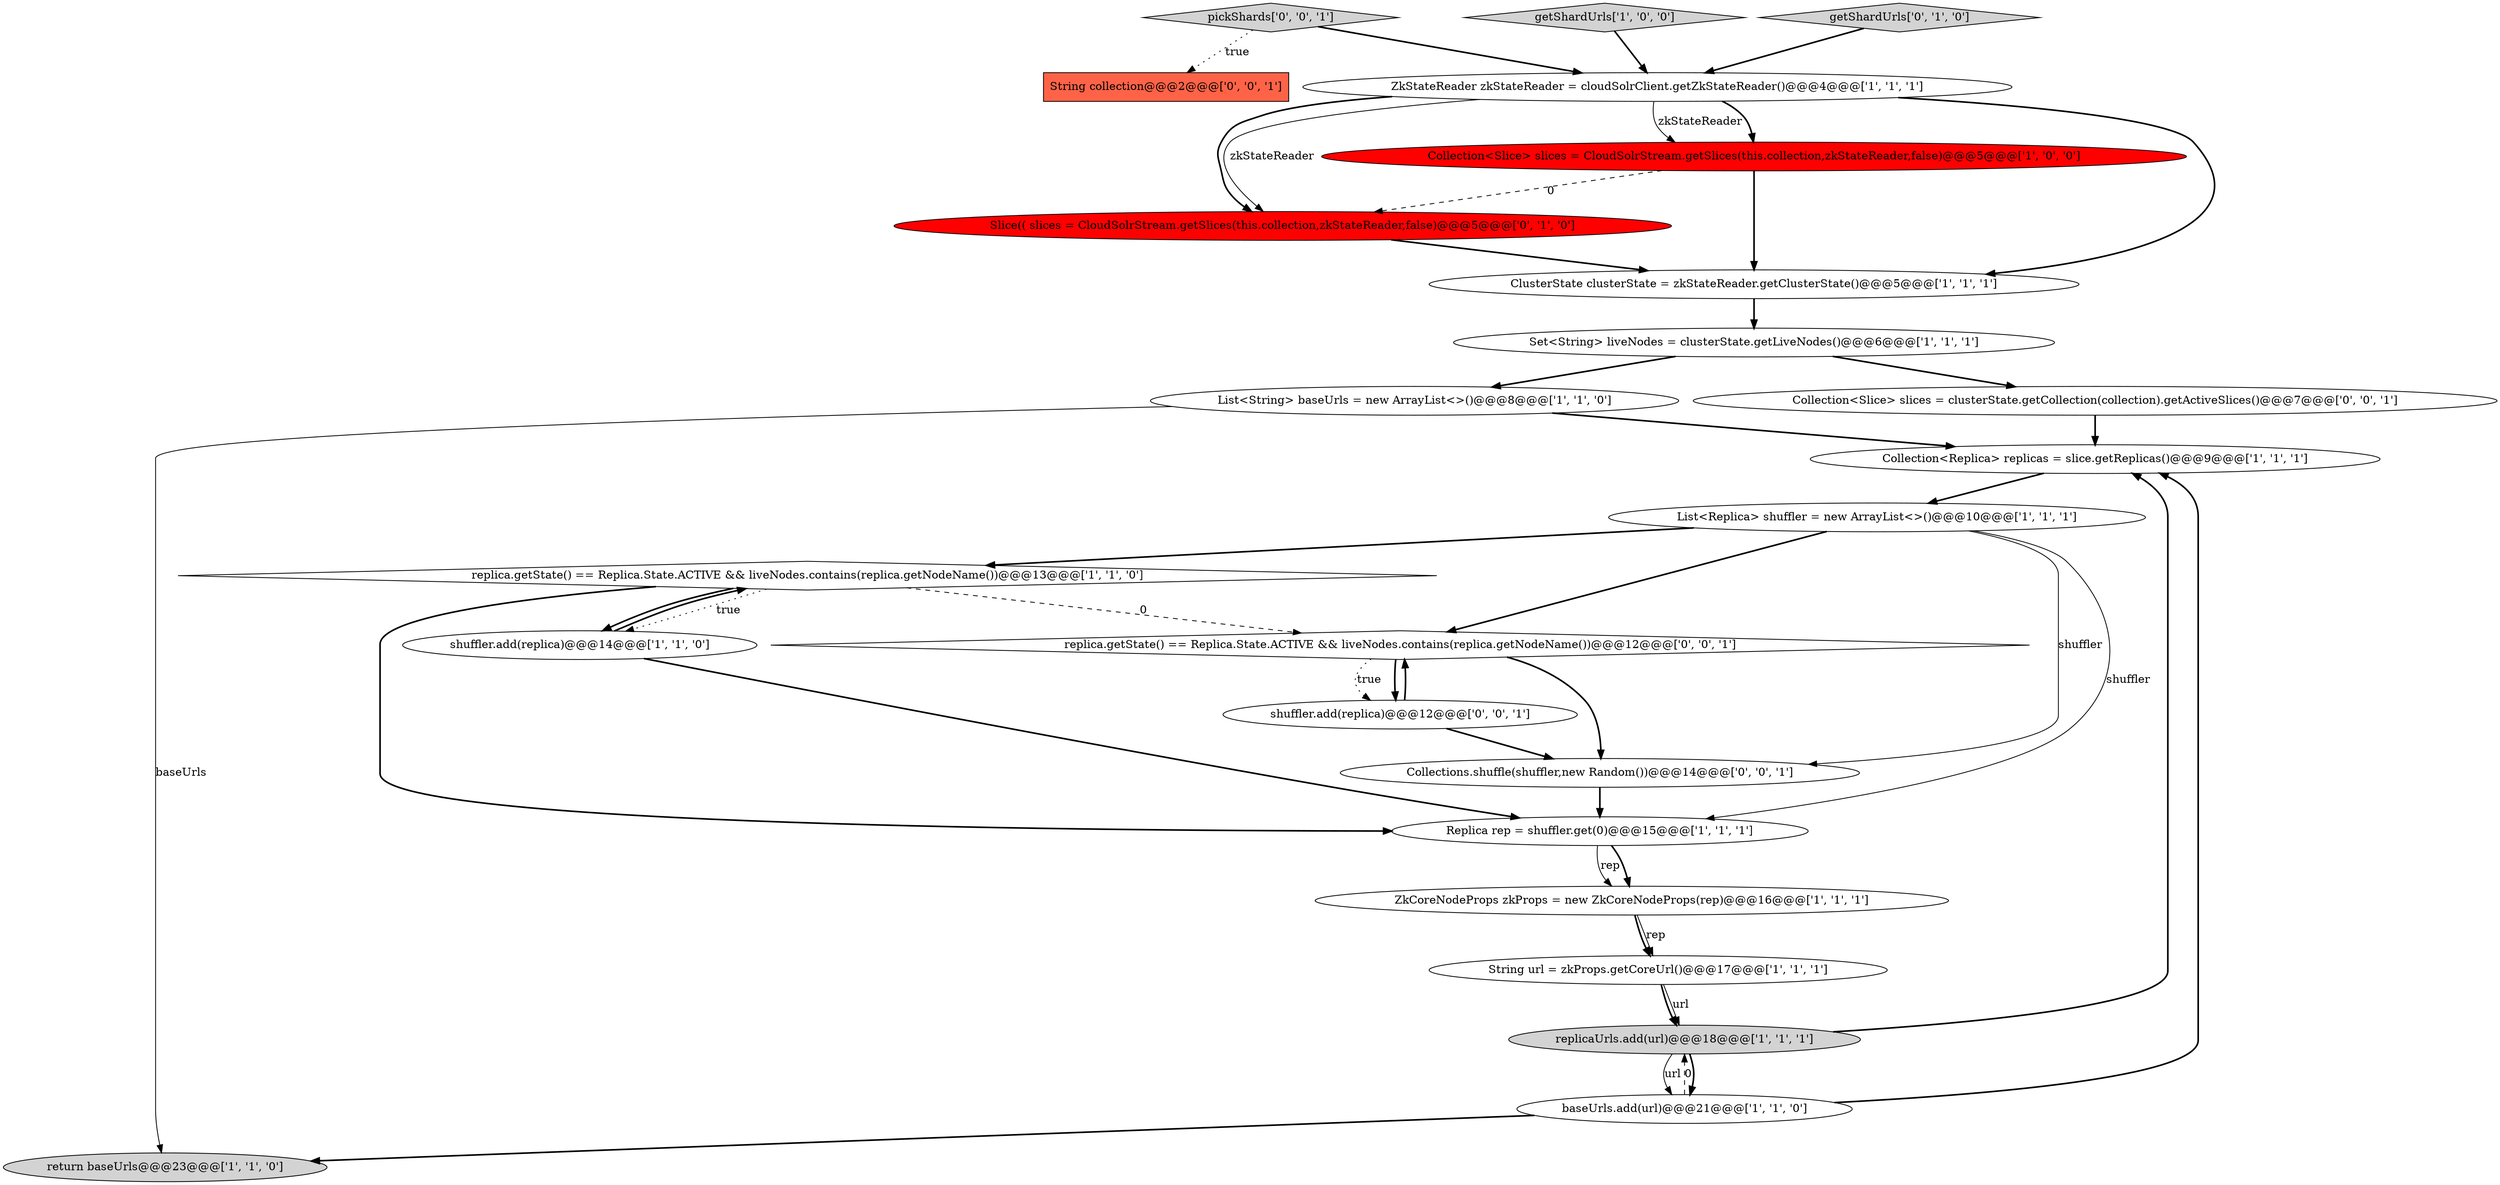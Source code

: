digraph {
6 [style = filled, label = "Collection<Slice> slices = CloudSolrStream.getSlices(this.collection,zkStateReader,false)@@@5@@@['1', '0', '0']", fillcolor = red, shape = ellipse image = "AAA1AAABBB1BBB"];
14 [style = filled, label = "List<String> baseUrls = new ArrayList<>()@@@8@@@['1', '1', '0']", fillcolor = white, shape = ellipse image = "AAA0AAABBB1BBB"];
17 [style = filled, label = "getShardUrls['0', '1', '0']", fillcolor = lightgray, shape = diamond image = "AAA0AAABBB2BBB"];
23 [style = filled, label = "replica.getState() == Replica.State.ACTIVE && liveNodes.contains(replica.getNodeName())@@@12@@@['0', '0', '1']", fillcolor = white, shape = diamond image = "AAA0AAABBB3BBB"];
19 [style = filled, label = "pickShards['0', '0', '1']", fillcolor = lightgray, shape = diamond image = "AAA0AAABBB3BBB"];
5 [style = filled, label = "shuffler.add(replica)@@@14@@@['1', '1', '0']", fillcolor = white, shape = ellipse image = "AAA0AAABBB1BBB"];
1 [style = filled, label = "String url = zkProps.getCoreUrl()@@@17@@@['1', '1', '1']", fillcolor = white, shape = ellipse image = "AAA0AAABBB1BBB"];
20 [style = filled, label = "String collection@@@2@@@['0', '0', '1']", fillcolor = tomato, shape = box image = "AAA0AAABBB3BBB"];
16 [style = filled, label = "Slice(( slices = CloudSolrStream.getSlices(this.collection,zkStateReader,false)@@@5@@@['0', '1', '0']", fillcolor = red, shape = ellipse image = "AAA1AAABBB2BBB"];
8 [style = filled, label = "Replica rep = shuffler.get(0)@@@15@@@['1', '1', '1']", fillcolor = white, shape = ellipse image = "AAA0AAABBB1BBB"];
15 [style = filled, label = "Collection<Replica> replicas = slice.getReplicas()@@@9@@@['1', '1', '1']", fillcolor = white, shape = ellipse image = "AAA0AAABBB1BBB"];
13 [style = filled, label = "ClusterState clusterState = zkStateReader.getClusterState()@@@5@@@['1', '1', '1']", fillcolor = white, shape = ellipse image = "AAA0AAABBB1BBB"];
0 [style = filled, label = "replicaUrls.add(url)@@@18@@@['1', '1', '1']", fillcolor = lightgray, shape = ellipse image = "AAA0AAABBB1BBB"];
18 [style = filled, label = "shuffler.add(replica)@@@12@@@['0', '0', '1']", fillcolor = white, shape = ellipse image = "AAA0AAABBB3BBB"];
21 [style = filled, label = "Collections.shuffle(shuffler,new Random())@@@14@@@['0', '0', '1']", fillcolor = white, shape = ellipse image = "AAA0AAABBB3BBB"];
22 [style = filled, label = "Collection<Slice> slices = clusterState.getCollection(collection).getActiveSlices()@@@7@@@['0', '0', '1']", fillcolor = white, shape = ellipse image = "AAA0AAABBB3BBB"];
4 [style = filled, label = "ZkStateReader zkStateReader = cloudSolrClient.getZkStateReader()@@@4@@@['1', '1', '1']", fillcolor = white, shape = ellipse image = "AAA0AAABBB1BBB"];
7 [style = filled, label = "replica.getState() == Replica.State.ACTIVE && liveNodes.contains(replica.getNodeName())@@@13@@@['1', '1', '0']", fillcolor = white, shape = diamond image = "AAA0AAABBB1BBB"];
10 [style = filled, label = "List<Replica> shuffler = new ArrayList<>()@@@10@@@['1', '1', '1']", fillcolor = white, shape = ellipse image = "AAA0AAABBB1BBB"];
3 [style = filled, label = "getShardUrls['1', '0', '0']", fillcolor = lightgray, shape = diamond image = "AAA0AAABBB1BBB"];
9 [style = filled, label = "return baseUrls@@@23@@@['1', '1', '0']", fillcolor = lightgray, shape = ellipse image = "AAA0AAABBB1BBB"];
11 [style = filled, label = "Set<String> liveNodes = clusterState.getLiveNodes()@@@6@@@['1', '1', '1']", fillcolor = white, shape = ellipse image = "AAA0AAABBB1BBB"];
12 [style = filled, label = "ZkCoreNodeProps zkProps = new ZkCoreNodeProps(rep)@@@16@@@['1', '1', '1']", fillcolor = white, shape = ellipse image = "AAA0AAABBB1BBB"];
2 [style = filled, label = "baseUrls.add(url)@@@21@@@['1', '1', '0']", fillcolor = white, shape = ellipse image = "AAA0AAABBB1BBB"];
5->8 [style = bold, label=""];
15->10 [style = bold, label=""];
4->6 [style = solid, label="zkStateReader"];
16->13 [style = bold, label=""];
14->9 [style = solid, label="baseUrls"];
22->15 [style = bold, label=""];
7->23 [style = dashed, label="0"];
18->23 [style = bold, label=""];
8->12 [style = solid, label="rep"];
11->14 [style = bold, label=""];
4->6 [style = bold, label=""];
19->20 [style = dotted, label="true"];
0->2 [style = bold, label=""];
4->13 [style = bold, label=""];
17->4 [style = bold, label=""];
21->8 [style = bold, label=""];
10->8 [style = solid, label="shuffler"];
1->0 [style = bold, label=""];
2->9 [style = bold, label=""];
7->8 [style = bold, label=""];
12->1 [style = bold, label=""];
13->11 [style = bold, label=""];
10->7 [style = bold, label=""];
3->4 [style = bold, label=""];
0->15 [style = bold, label=""];
7->5 [style = dotted, label="true"];
1->0 [style = solid, label="url"];
7->5 [style = bold, label=""];
12->1 [style = solid, label="rep"];
6->16 [style = dashed, label="0"];
23->18 [style = dotted, label="true"];
2->0 [style = dashed, label="0"];
23->21 [style = bold, label=""];
10->23 [style = bold, label=""];
6->13 [style = bold, label=""];
10->21 [style = solid, label="shuffler"];
0->2 [style = solid, label="url"];
2->15 [style = bold, label=""];
11->22 [style = bold, label=""];
5->7 [style = bold, label=""];
14->15 [style = bold, label=""];
4->16 [style = solid, label="zkStateReader"];
19->4 [style = bold, label=""];
18->21 [style = bold, label=""];
23->18 [style = bold, label=""];
8->12 [style = bold, label=""];
4->16 [style = bold, label=""];
}
